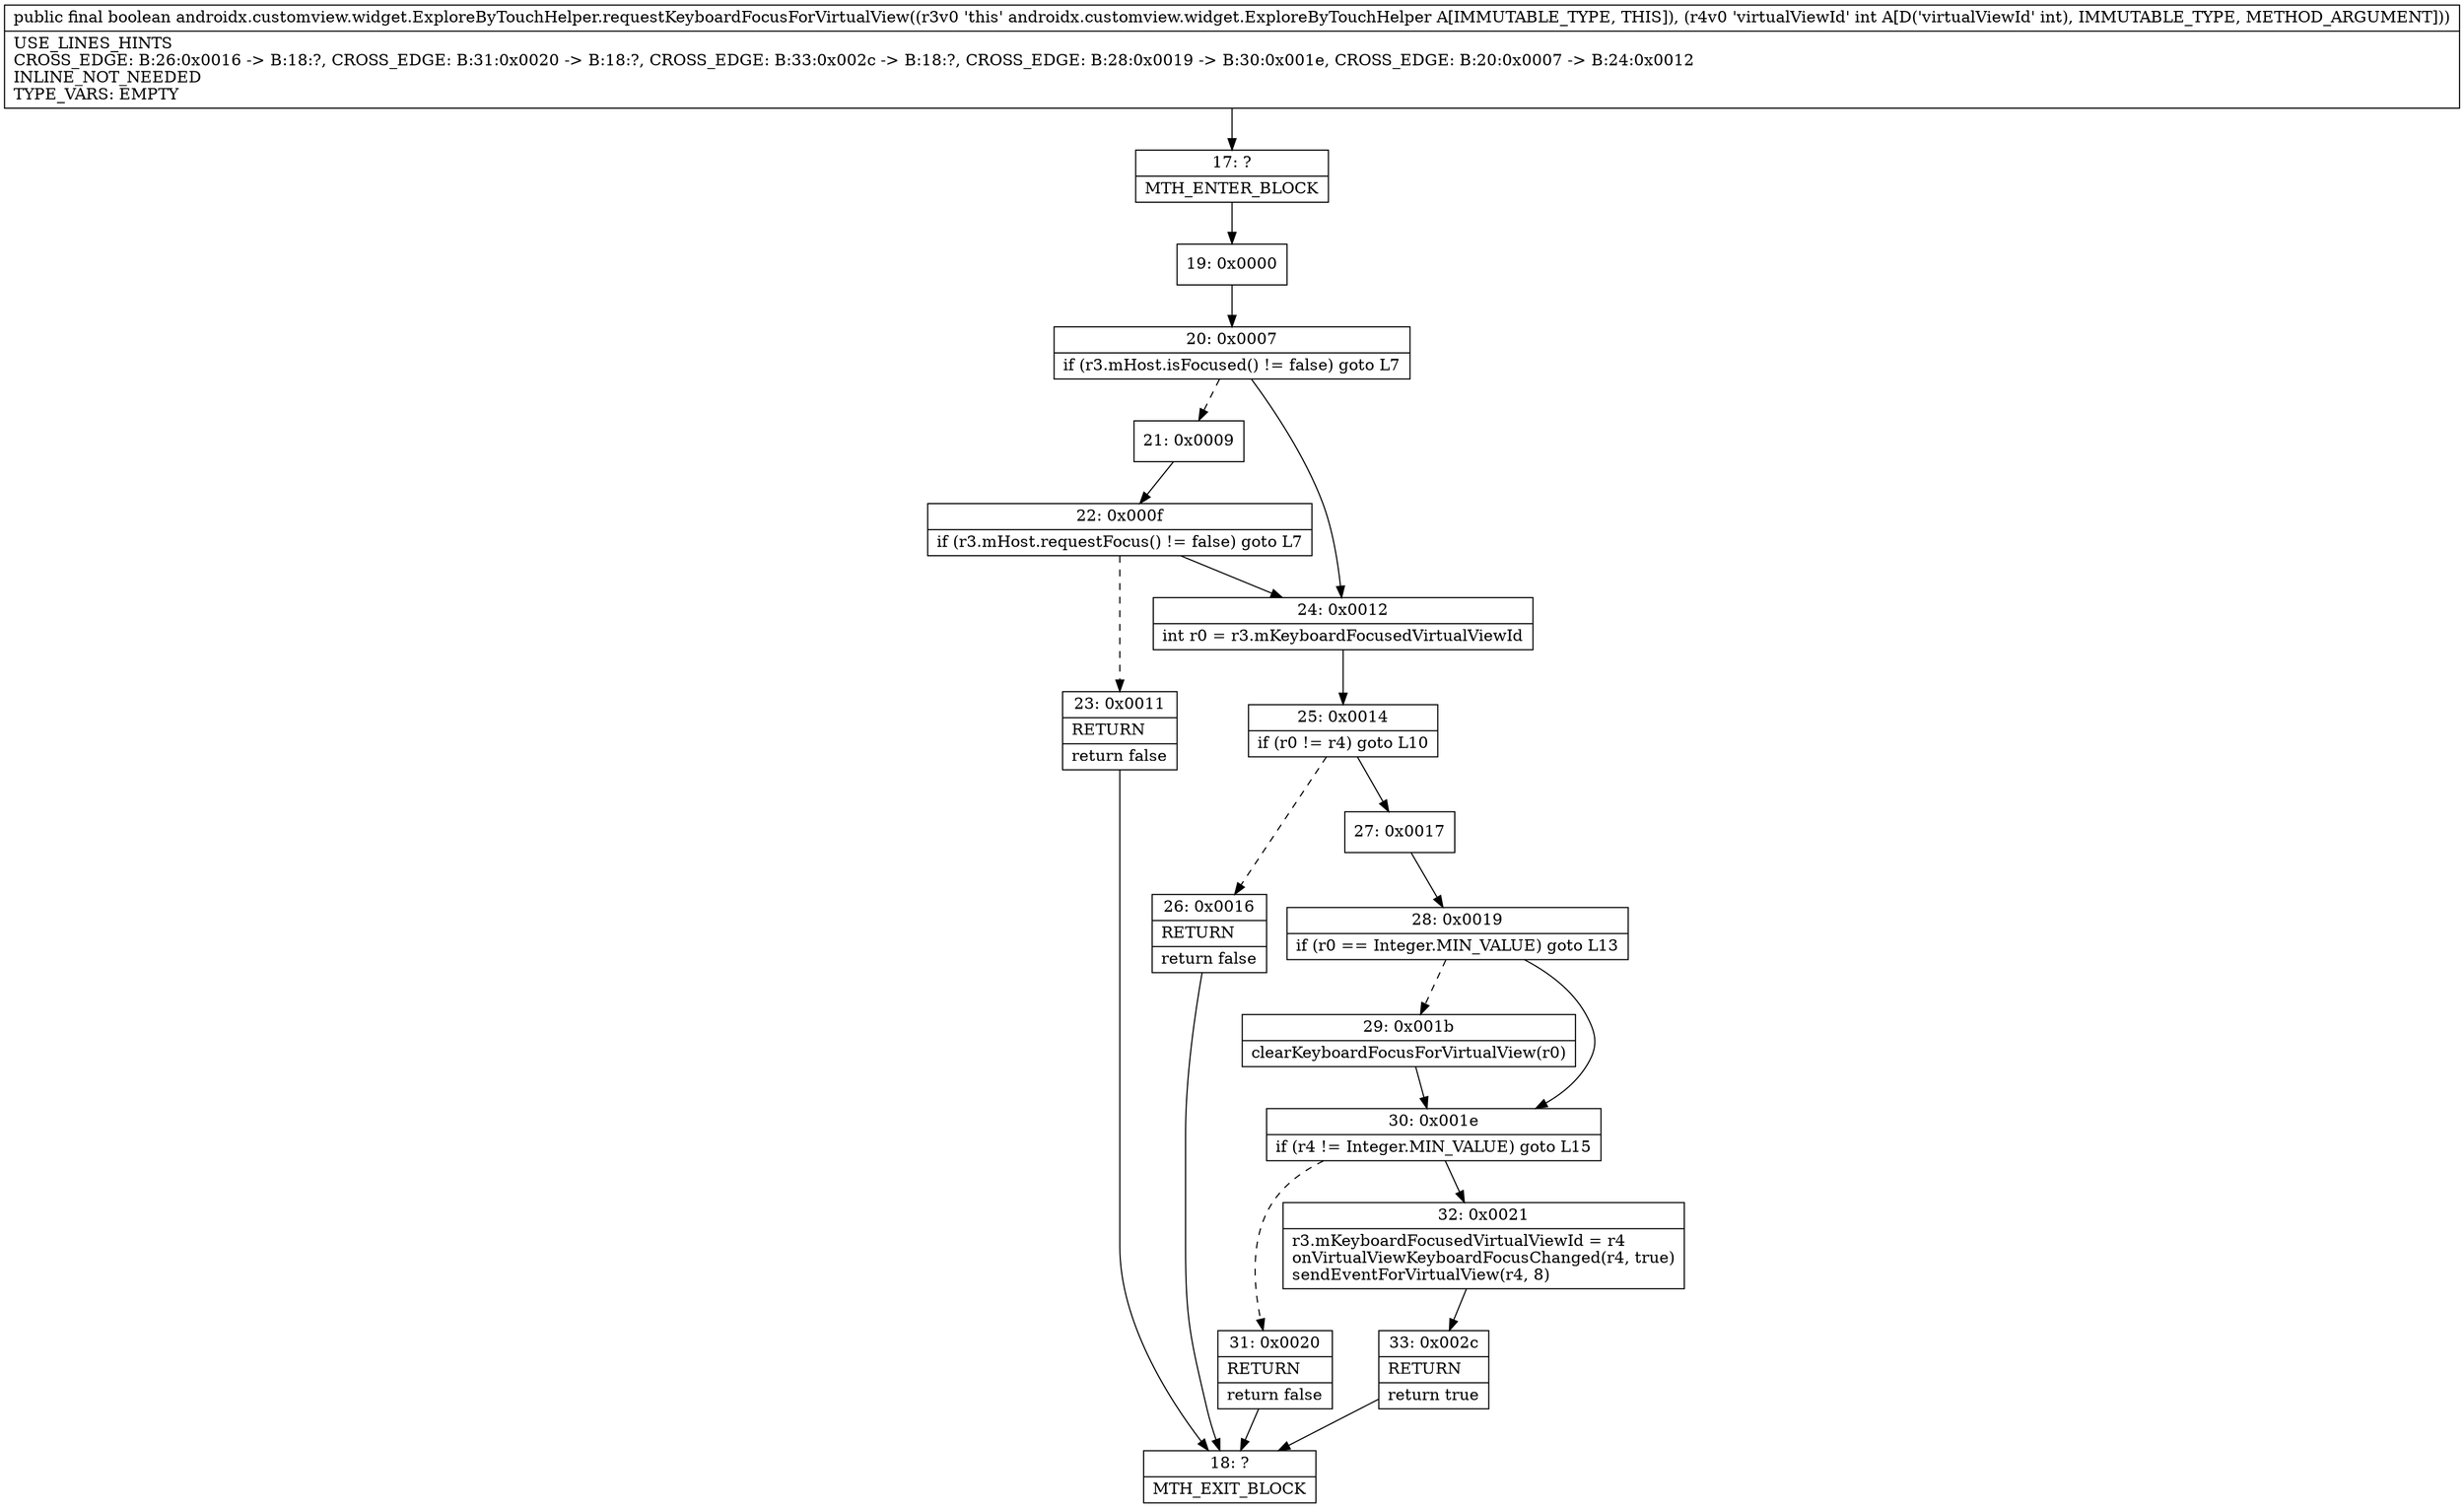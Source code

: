 digraph "CFG forandroidx.customview.widget.ExploreByTouchHelper.requestKeyboardFocusForVirtualView(I)Z" {
Node_17 [shape=record,label="{17\:\ ?|MTH_ENTER_BLOCK\l}"];
Node_19 [shape=record,label="{19\:\ 0x0000}"];
Node_20 [shape=record,label="{20\:\ 0x0007|if (r3.mHost.isFocused() != false) goto L7\l}"];
Node_21 [shape=record,label="{21\:\ 0x0009}"];
Node_22 [shape=record,label="{22\:\ 0x000f|if (r3.mHost.requestFocus() != false) goto L7\l}"];
Node_23 [shape=record,label="{23\:\ 0x0011|RETURN\l|return false\l}"];
Node_18 [shape=record,label="{18\:\ ?|MTH_EXIT_BLOCK\l}"];
Node_24 [shape=record,label="{24\:\ 0x0012|int r0 = r3.mKeyboardFocusedVirtualViewId\l}"];
Node_25 [shape=record,label="{25\:\ 0x0014|if (r0 != r4) goto L10\l}"];
Node_26 [shape=record,label="{26\:\ 0x0016|RETURN\l|return false\l}"];
Node_27 [shape=record,label="{27\:\ 0x0017}"];
Node_28 [shape=record,label="{28\:\ 0x0019|if (r0 == Integer.MIN_VALUE) goto L13\l}"];
Node_29 [shape=record,label="{29\:\ 0x001b|clearKeyboardFocusForVirtualView(r0)\l}"];
Node_30 [shape=record,label="{30\:\ 0x001e|if (r4 != Integer.MIN_VALUE) goto L15\l}"];
Node_31 [shape=record,label="{31\:\ 0x0020|RETURN\l|return false\l}"];
Node_32 [shape=record,label="{32\:\ 0x0021|r3.mKeyboardFocusedVirtualViewId = r4\lonVirtualViewKeyboardFocusChanged(r4, true)\lsendEventForVirtualView(r4, 8)\l}"];
Node_33 [shape=record,label="{33\:\ 0x002c|RETURN\l|return true\l}"];
MethodNode[shape=record,label="{public final boolean androidx.customview.widget.ExploreByTouchHelper.requestKeyboardFocusForVirtualView((r3v0 'this' androidx.customview.widget.ExploreByTouchHelper A[IMMUTABLE_TYPE, THIS]), (r4v0 'virtualViewId' int A[D('virtualViewId' int), IMMUTABLE_TYPE, METHOD_ARGUMENT]))  | USE_LINES_HINTS\lCROSS_EDGE: B:26:0x0016 \-\> B:18:?, CROSS_EDGE: B:31:0x0020 \-\> B:18:?, CROSS_EDGE: B:33:0x002c \-\> B:18:?, CROSS_EDGE: B:28:0x0019 \-\> B:30:0x001e, CROSS_EDGE: B:20:0x0007 \-\> B:24:0x0012\lINLINE_NOT_NEEDED\lTYPE_VARS: EMPTY\l}"];
MethodNode -> Node_17;Node_17 -> Node_19;
Node_19 -> Node_20;
Node_20 -> Node_21[style=dashed];
Node_20 -> Node_24;
Node_21 -> Node_22;
Node_22 -> Node_23[style=dashed];
Node_22 -> Node_24;
Node_23 -> Node_18;
Node_24 -> Node_25;
Node_25 -> Node_26[style=dashed];
Node_25 -> Node_27;
Node_26 -> Node_18;
Node_27 -> Node_28;
Node_28 -> Node_29[style=dashed];
Node_28 -> Node_30;
Node_29 -> Node_30;
Node_30 -> Node_31[style=dashed];
Node_30 -> Node_32;
Node_31 -> Node_18;
Node_32 -> Node_33;
Node_33 -> Node_18;
}

